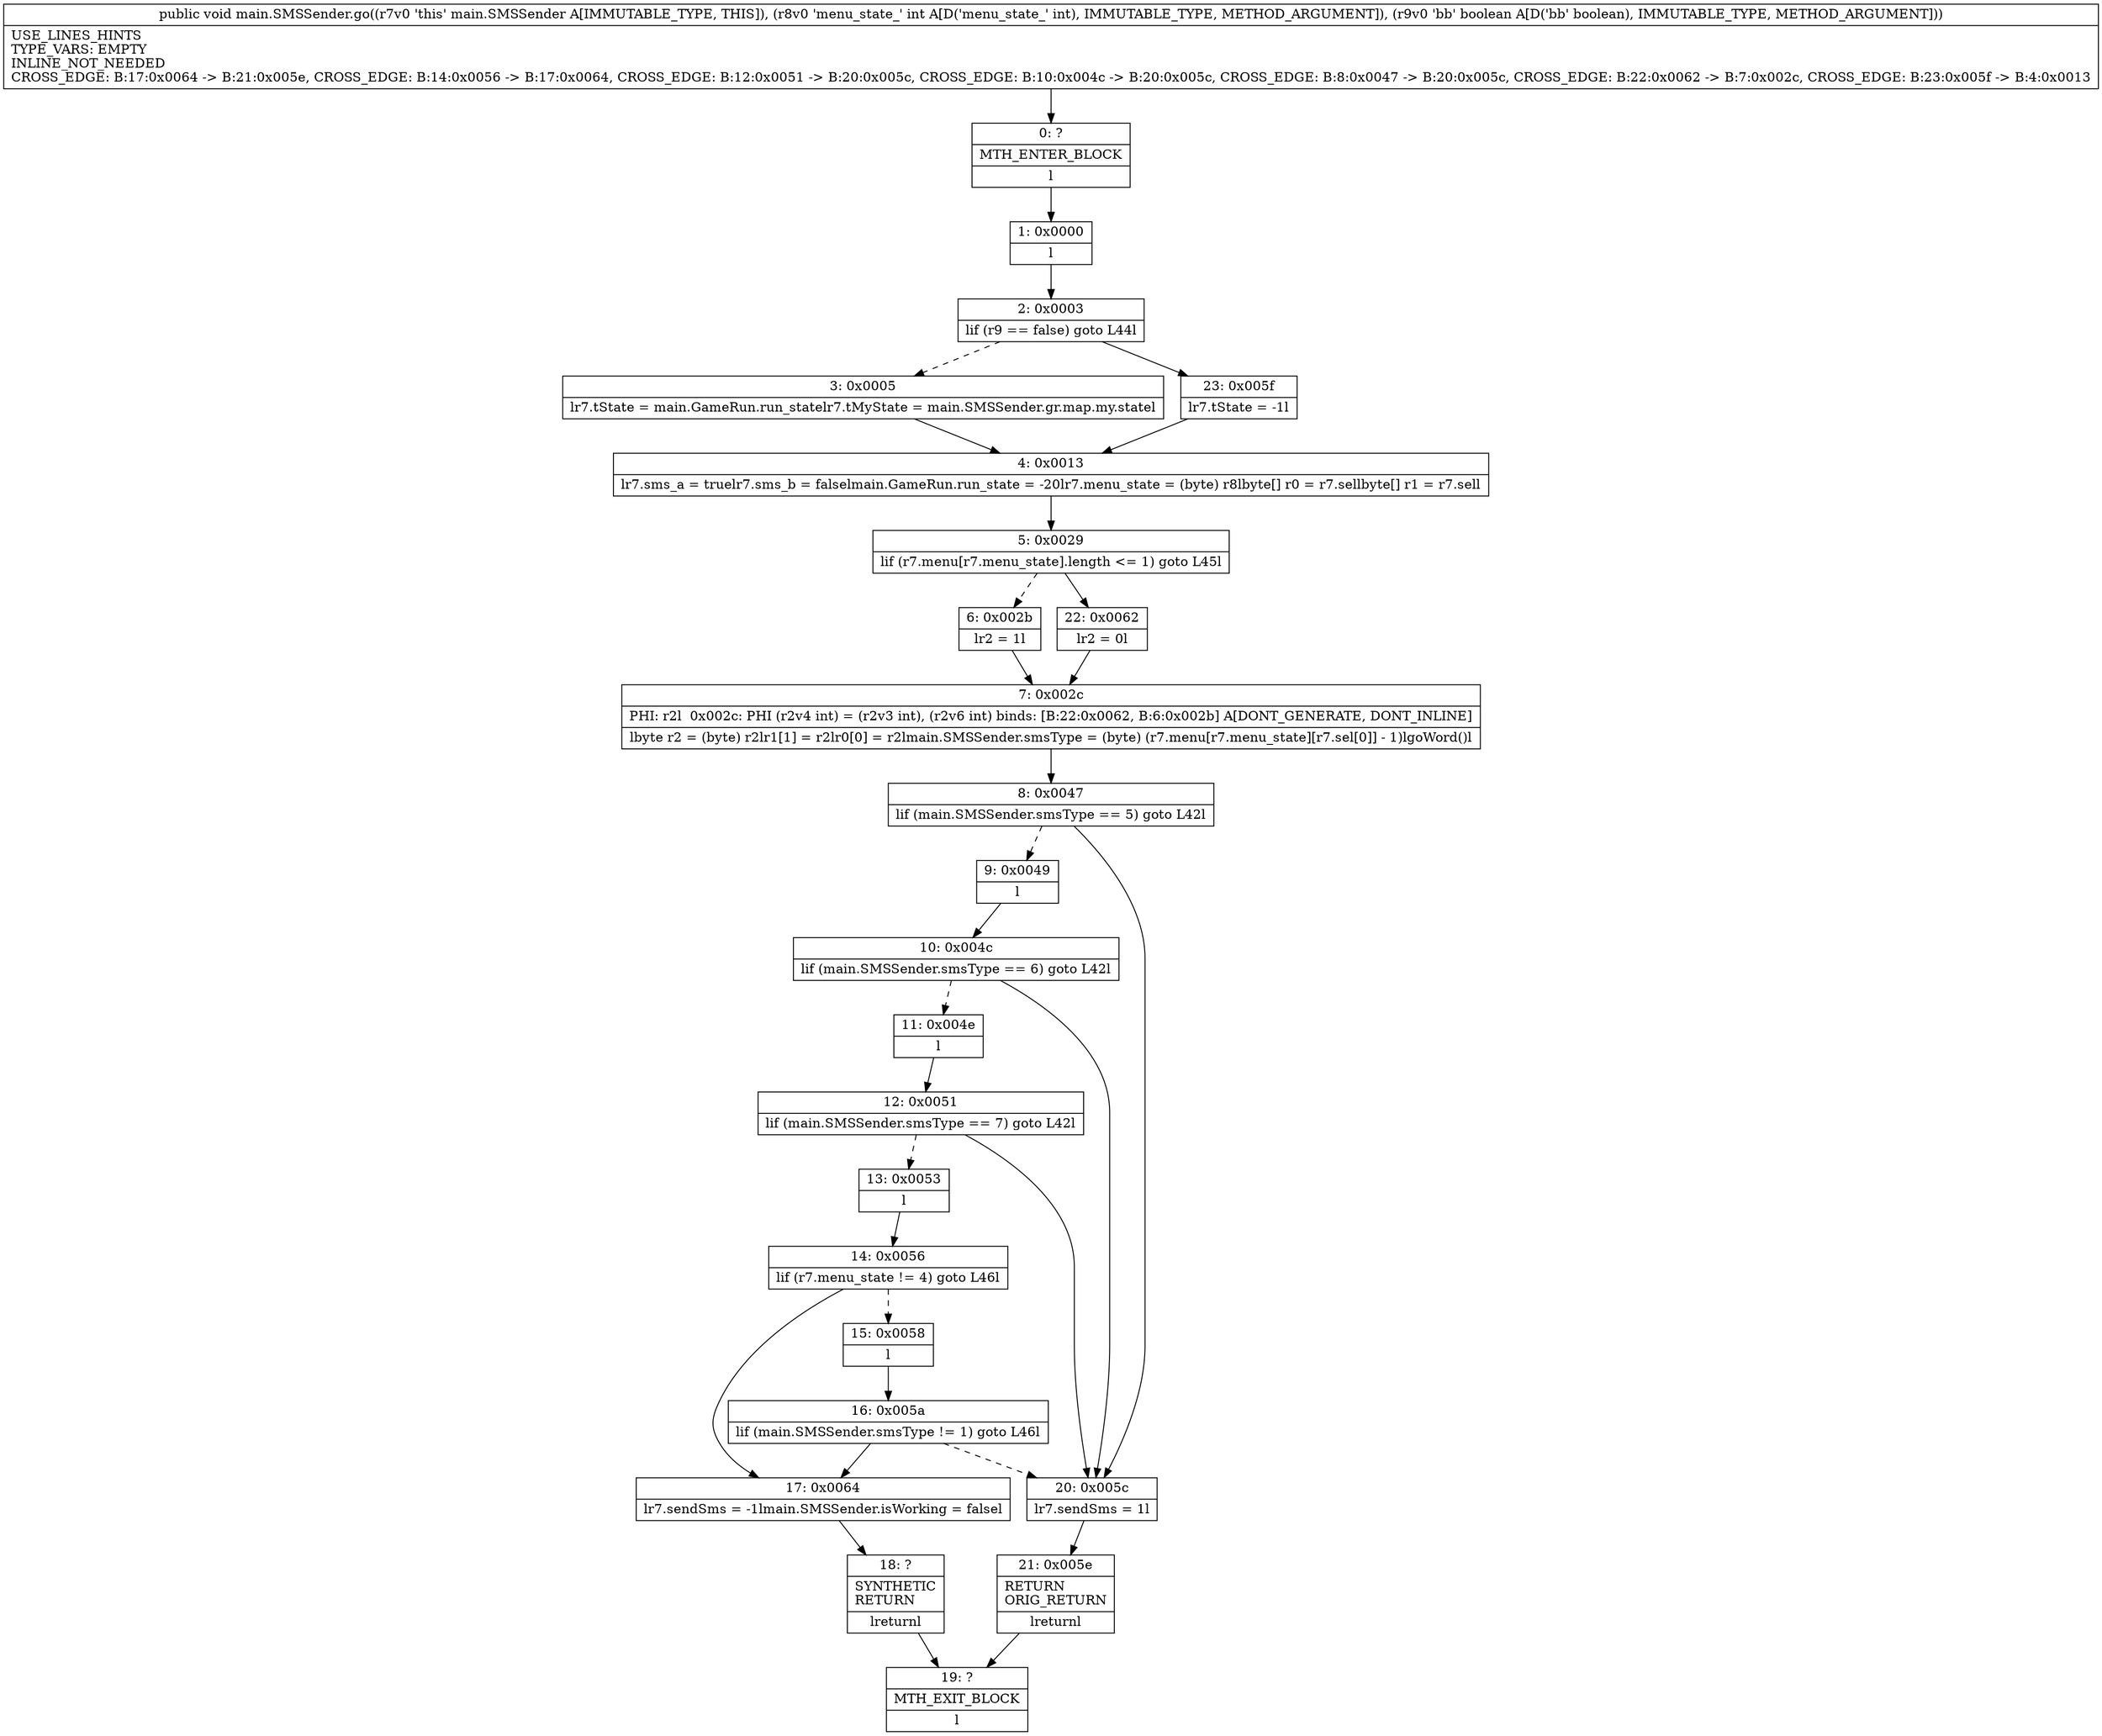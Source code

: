 digraph "CFG formain.SMSSender.go(IZ)V" {
Node_0 [shape=record,label="{0\:\ ?|MTH_ENTER_BLOCK\l|l}"];
Node_1 [shape=record,label="{1\:\ 0x0000|l}"];
Node_2 [shape=record,label="{2\:\ 0x0003|lif (r9 == false) goto L44l}"];
Node_3 [shape=record,label="{3\:\ 0x0005|lr7.tState = main.GameRun.run_statelr7.tMyState = main.SMSSender.gr.map.my.statel}"];
Node_4 [shape=record,label="{4\:\ 0x0013|lr7.sms_a = truelr7.sms_b = falselmain.GameRun.run_state = \-20lr7.menu_state = (byte) r8lbyte[] r0 = r7.sellbyte[] r1 = r7.sell}"];
Node_5 [shape=record,label="{5\:\ 0x0029|lif (r7.menu[r7.menu_state].length \<= 1) goto L45l}"];
Node_6 [shape=record,label="{6\:\ 0x002b|lr2 = 1l}"];
Node_7 [shape=record,label="{7\:\ 0x002c|PHI: r2l  0x002c: PHI (r2v4 int) = (r2v3 int), (r2v6 int) binds: [B:22:0x0062, B:6:0x002b] A[DONT_GENERATE, DONT_INLINE]\l|lbyte r2 = (byte) r2lr1[1] = r2lr0[0] = r2lmain.SMSSender.smsType = (byte) (r7.menu[r7.menu_state][r7.sel[0]] \- 1)lgoWord()l}"];
Node_8 [shape=record,label="{8\:\ 0x0047|lif (main.SMSSender.smsType == 5) goto L42l}"];
Node_9 [shape=record,label="{9\:\ 0x0049|l}"];
Node_10 [shape=record,label="{10\:\ 0x004c|lif (main.SMSSender.smsType == 6) goto L42l}"];
Node_11 [shape=record,label="{11\:\ 0x004e|l}"];
Node_12 [shape=record,label="{12\:\ 0x0051|lif (main.SMSSender.smsType == 7) goto L42l}"];
Node_13 [shape=record,label="{13\:\ 0x0053|l}"];
Node_14 [shape=record,label="{14\:\ 0x0056|lif (r7.menu_state != 4) goto L46l}"];
Node_15 [shape=record,label="{15\:\ 0x0058|l}"];
Node_16 [shape=record,label="{16\:\ 0x005a|lif (main.SMSSender.smsType != 1) goto L46l}"];
Node_17 [shape=record,label="{17\:\ 0x0064|lr7.sendSms = \-1lmain.SMSSender.isWorking = falsel}"];
Node_18 [shape=record,label="{18\:\ ?|SYNTHETIC\lRETURN\l|lreturnl}"];
Node_19 [shape=record,label="{19\:\ ?|MTH_EXIT_BLOCK\l|l}"];
Node_20 [shape=record,label="{20\:\ 0x005c|lr7.sendSms = 1l}"];
Node_21 [shape=record,label="{21\:\ 0x005e|RETURN\lORIG_RETURN\l|lreturnl}"];
Node_22 [shape=record,label="{22\:\ 0x0062|lr2 = 0l}"];
Node_23 [shape=record,label="{23\:\ 0x005f|lr7.tState = \-1l}"];
MethodNode[shape=record,label="{public void main.SMSSender.go((r7v0 'this' main.SMSSender A[IMMUTABLE_TYPE, THIS]), (r8v0 'menu_state_' int A[D('menu_state_' int), IMMUTABLE_TYPE, METHOD_ARGUMENT]), (r9v0 'bb' boolean A[D('bb' boolean), IMMUTABLE_TYPE, METHOD_ARGUMENT]))  | USE_LINES_HINTS\lTYPE_VARS: EMPTY\lINLINE_NOT_NEEDED\lCROSS_EDGE: B:17:0x0064 \-\> B:21:0x005e, CROSS_EDGE: B:14:0x0056 \-\> B:17:0x0064, CROSS_EDGE: B:12:0x0051 \-\> B:20:0x005c, CROSS_EDGE: B:10:0x004c \-\> B:20:0x005c, CROSS_EDGE: B:8:0x0047 \-\> B:20:0x005c, CROSS_EDGE: B:22:0x0062 \-\> B:7:0x002c, CROSS_EDGE: B:23:0x005f \-\> B:4:0x0013\l}"];
MethodNode -> Node_0;
Node_0 -> Node_1;
Node_1 -> Node_2;
Node_2 -> Node_3[style=dashed];
Node_2 -> Node_23;
Node_3 -> Node_4;
Node_4 -> Node_5;
Node_5 -> Node_6[style=dashed];
Node_5 -> Node_22;
Node_6 -> Node_7;
Node_7 -> Node_8;
Node_8 -> Node_9[style=dashed];
Node_8 -> Node_20;
Node_9 -> Node_10;
Node_10 -> Node_11[style=dashed];
Node_10 -> Node_20;
Node_11 -> Node_12;
Node_12 -> Node_13[style=dashed];
Node_12 -> Node_20;
Node_13 -> Node_14;
Node_14 -> Node_15[style=dashed];
Node_14 -> Node_17;
Node_15 -> Node_16;
Node_16 -> Node_20[style=dashed];
Node_16 -> Node_17;
Node_17 -> Node_18;
Node_18 -> Node_19;
Node_20 -> Node_21;
Node_21 -> Node_19;
Node_22 -> Node_7;
Node_23 -> Node_4;
}

